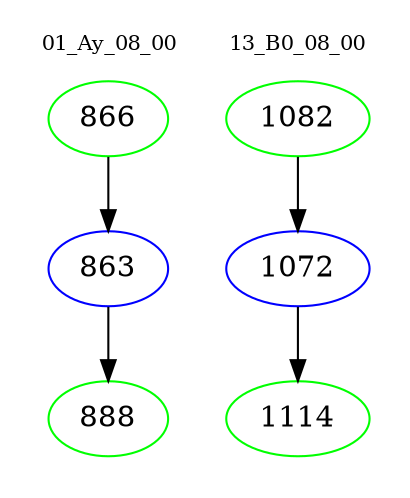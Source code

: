 digraph{
subgraph cluster_0 {
color = white
label = "01_Ay_08_00";
fontsize=10;
T0_866 [label="866", color="green"]
T0_866 -> T0_863 [color="black"]
T0_863 [label="863", color="blue"]
T0_863 -> T0_888 [color="black"]
T0_888 [label="888", color="green"]
}
subgraph cluster_1 {
color = white
label = "13_B0_08_00";
fontsize=10;
T1_1082 [label="1082", color="green"]
T1_1082 -> T1_1072 [color="black"]
T1_1072 [label="1072", color="blue"]
T1_1072 -> T1_1114 [color="black"]
T1_1114 [label="1114", color="green"]
}
}
